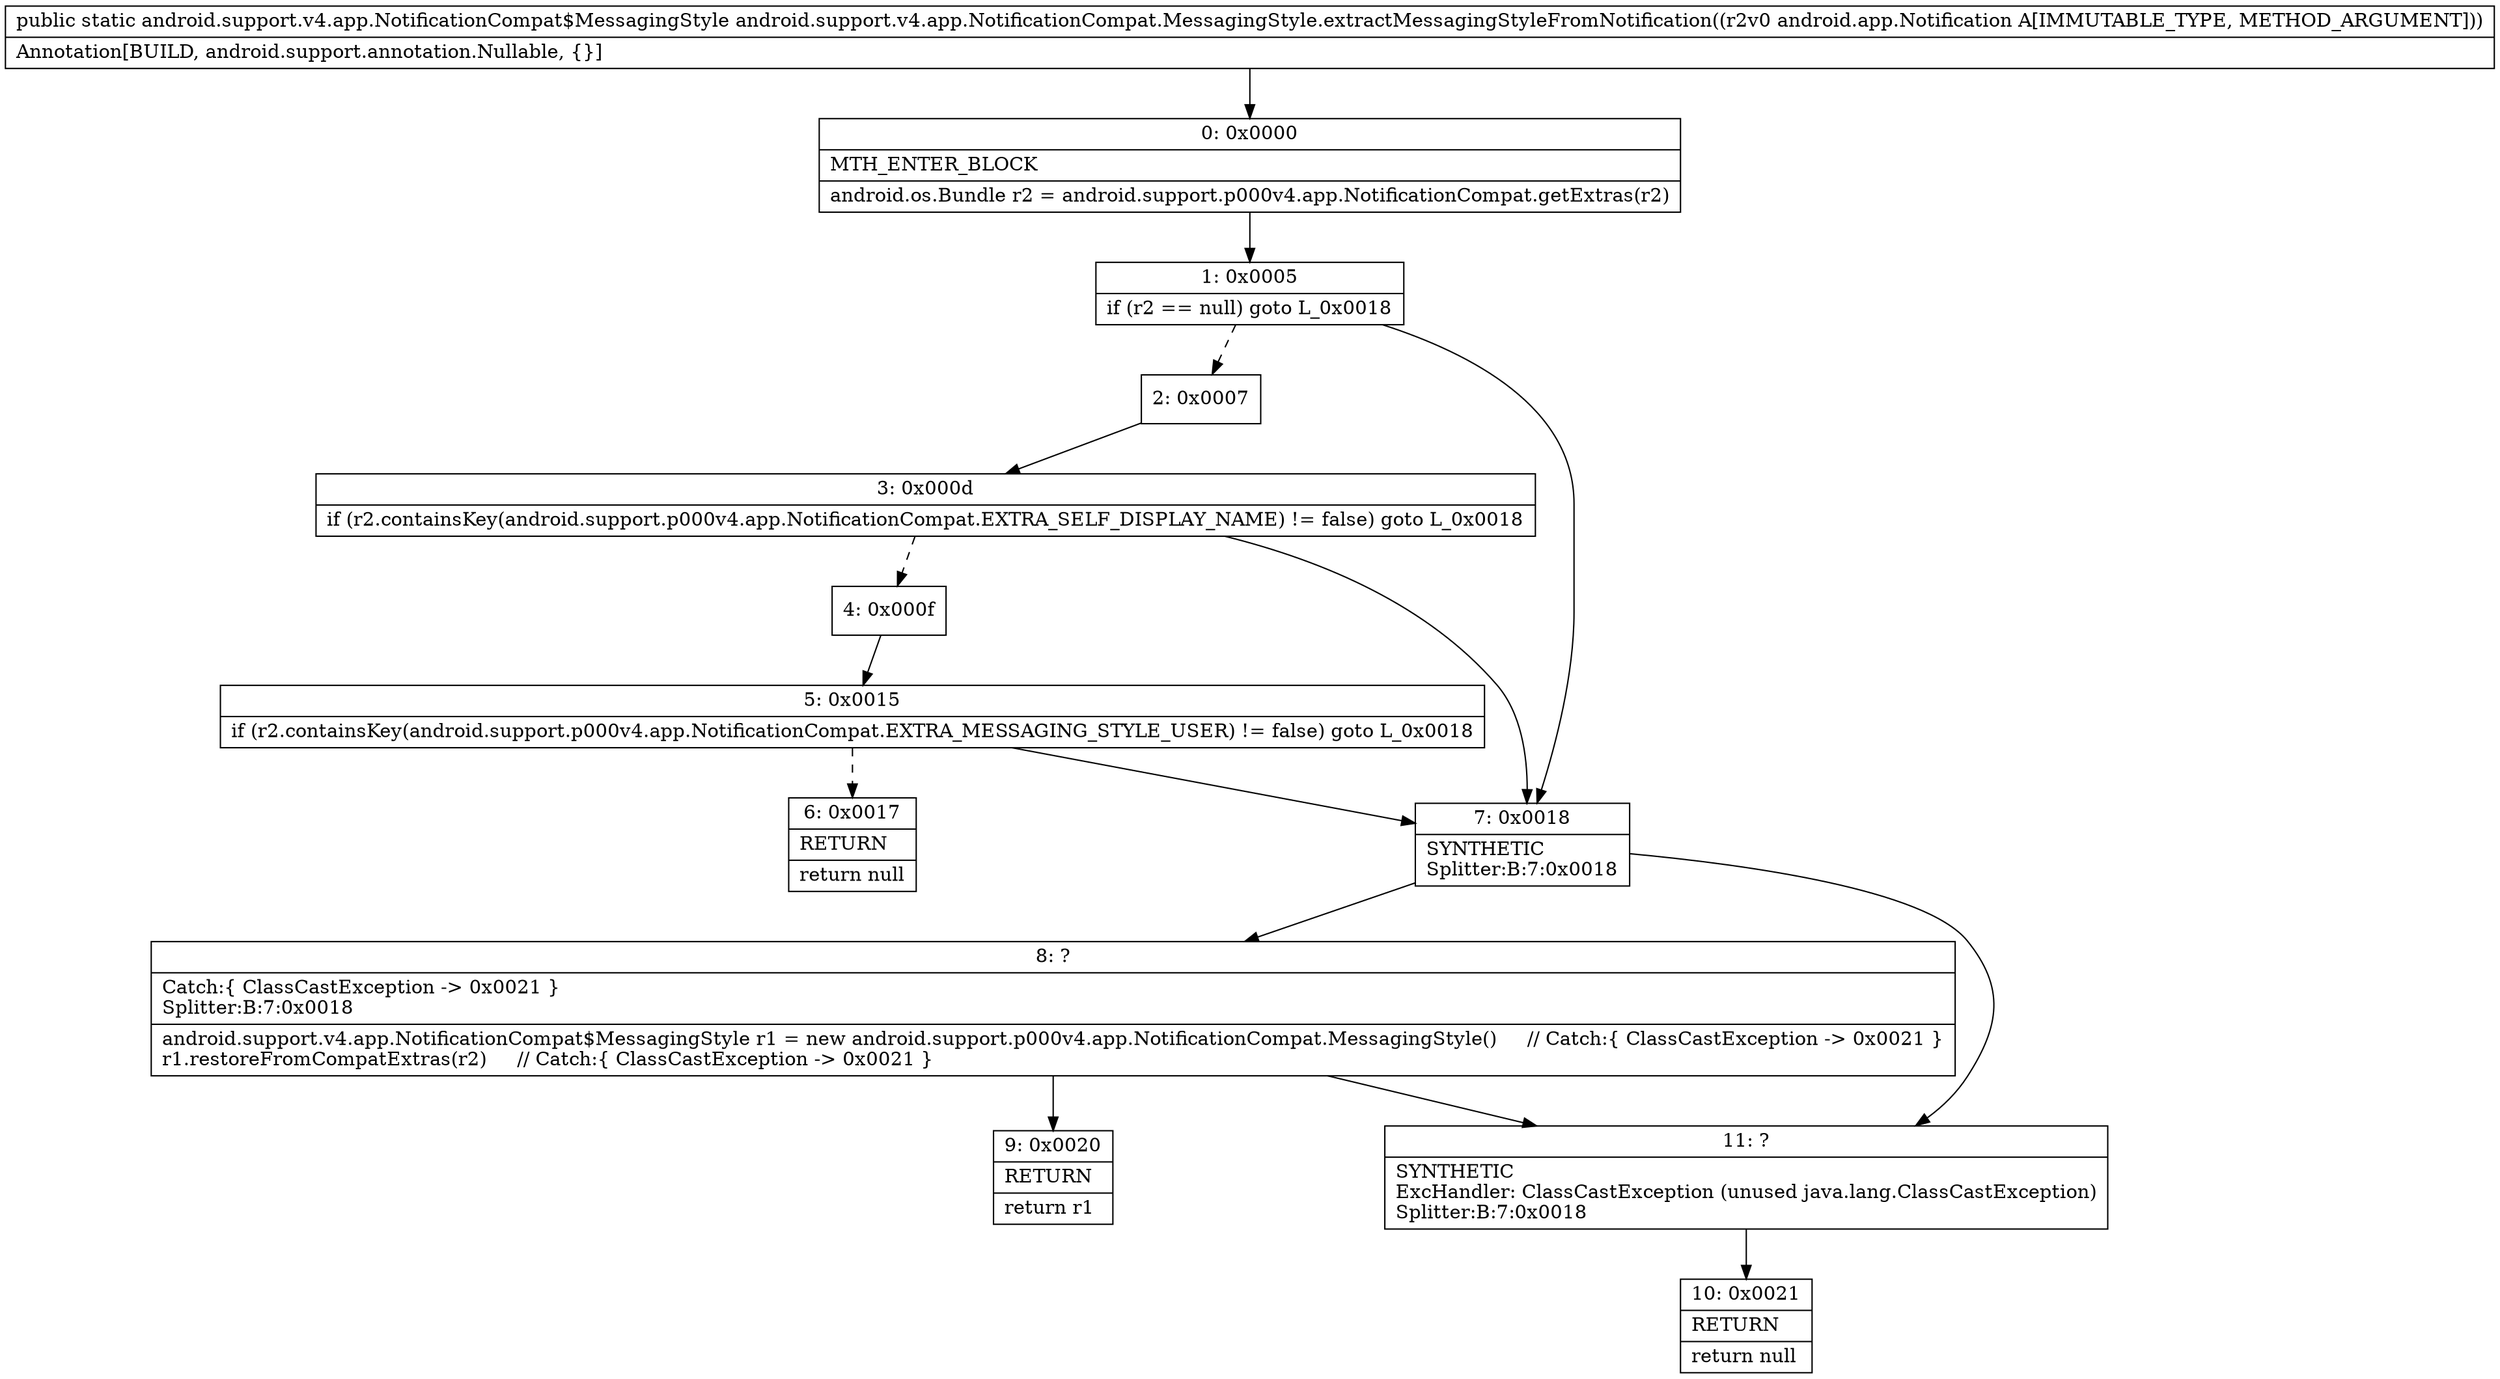 digraph "CFG forandroid.support.v4.app.NotificationCompat.MessagingStyle.extractMessagingStyleFromNotification(Landroid\/app\/Notification;)Landroid\/support\/v4\/app\/NotificationCompat$MessagingStyle;" {
Node_0 [shape=record,label="{0\:\ 0x0000|MTH_ENTER_BLOCK\l|android.os.Bundle r2 = android.support.p000v4.app.NotificationCompat.getExtras(r2)\l}"];
Node_1 [shape=record,label="{1\:\ 0x0005|if (r2 == null) goto L_0x0018\l}"];
Node_2 [shape=record,label="{2\:\ 0x0007}"];
Node_3 [shape=record,label="{3\:\ 0x000d|if (r2.containsKey(android.support.p000v4.app.NotificationCompat.EXTRA_SELF_DISPLAY_NAME) != false) goto L_0x0018\l}"];
Node_4 [shape=record,label="{4\:\ 0x000f}"];
Node_5 [shape=record,label="{5\:\ 0x0015|if (r2.containsKey(android.support.p000v4.app.NotificationCompat.EXTRA_MESSAGING_STYLE_USER) != false) goto L_0x0018\l}"];
Node_6 [shape=record,label="{6\:\ 0x0017|RETURN\l|return null\l}"];
Node_7 [shape=record,label="{7\:\ 0x0018|SYNTHETIC\lSplitter:B:7:0x0018\l}"];
Node_8 [shape=record,label="{8\:\ ?|Catch:\{ ClassCastException \-\> 0x0021 \}\lSplitter:B:7:0x0018\l|android.support.v4.app.NotificationCompat$MessagingStyle r1 = new android.support.p000v4.app.NotificationCompat.MessagingStyle()     \/\/ Catch:\{ ClassCastException \-\> 0x0021 \}\lr1.restoreFromCompatExtras(r2)     \/\/ Catch:\{ ClassCastException \-\> 0x0021 \}\l}"];
Node_9 [shape=record,label="{9\:\ 0x0020|RETURN\l|return r1\l}"];
Node_10 [shape=record,label="{10\:\ 0x0021|RETURN\l|return null\l}"];
Node_11 [shape=record,label="{11\:\ ?|SYNTHETIC\lExcHandler: ClassCastException (unused java.lang.ClassCastException)\lSplitter:B:7:0x0018\l}"];
MethodNode[shape=record,label="{public static android.support.v4.app.NotificationCompat$MessagingStyle android.support.v4.app.NotificationCompat.MessagingStyle.extractMessagingStyleFromNotification((r2v0 android.app.Notification A[IMMUTABLE_TYPE, METHOD_ARGUMENT]))  | Annotation[BUILD, android.support.annotation.Nullable, \{\}]\l}"];
MethodNode -> Node_0;
Node_0 -> Node_1;
Node_1 -> Node_2[style=dashed];
Node_1 -> Node_7;
Node_2 -> Node_3;
Node_3 -> Node_4[style=dashed];
Node_3 -> Node_7;
Node_4 -> Node_5;
Node_5 -> Node_6[style=dashed];
Node_5 -> Node_7;
Node_7 -> Node_8;
Node_7 -> Node_11;
Node_8 -> Node_9;
Node_8 -> Node_11;
Node_11 -> Node_10;
}


